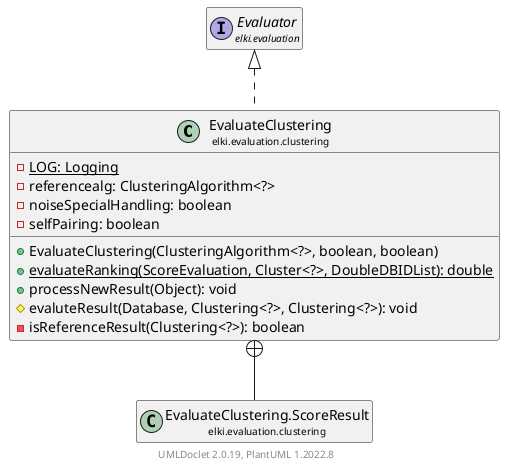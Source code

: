 @startuml
    remove .*\.(Instance|Par|Parameterizer|Factory)$
    set namespaceSeparator none
    hide empty fields
    hide empty methods

    class "<size:14>EvaluateClustering\n<size:10>elki.evaluation.clustering" as elki.evaluation.clustering.EvaluateClustering [[EvaluateClustering.html]] {
        {static} -LOG: Logging
        -referencealg: ClusteringAlgorithm<?>
        -noiseSpecialHandling: boolean
        -selfPairing: boolean
        +EvaluateClustering(ClusteringAlgorithm<?>, boolean, boolean)
        {static} +evaluateRanking(ScoreEvaluation, Cluster<?>, DoubleDBIDList): double
        +processNewResult(Object): void
        #evaluteResult(Database, Clustering<?>, Clustering<?>): void
        -isReferenceResult(Clustering<?>): boolean
    }

    interface "<size:14>Evaluator\n<size:10>elki.evaluation" as elki.evaluation.Evaluator [[../Evaluator.html]]
    class "<size:14>EvaluateClustering.ScoreResult\n<size:10>elki.evaluation.clustering" as elki.evaluation.clustering.EvaluateClustering.ScoreResult [[EvaluateClustering.ScoreResult.html]]
    class "<size:14>EvaluateClustering.Par\n<size:10>elki.evaluation.clustering" as elki.evaluation.clustering.EvaluateClustering.Par [[EvaluateClustering.Par.html]]

    elki.evaluation.Evaluator <|.. elki.evaluation.clustering.EvaluateClustering
    elki.evaluation.clustering.EvaluateClustering +-- elki.evaluation.clustering.EvaluateClustering.ScoreResult
    elki.evaluation.clustering.EvaluateClustering +-- elki.evaluation.clustering.EvaluateClustering.Par

    center footer UMLDoclet 2.0.19, PlantUML 1.2022.8
@enduml
